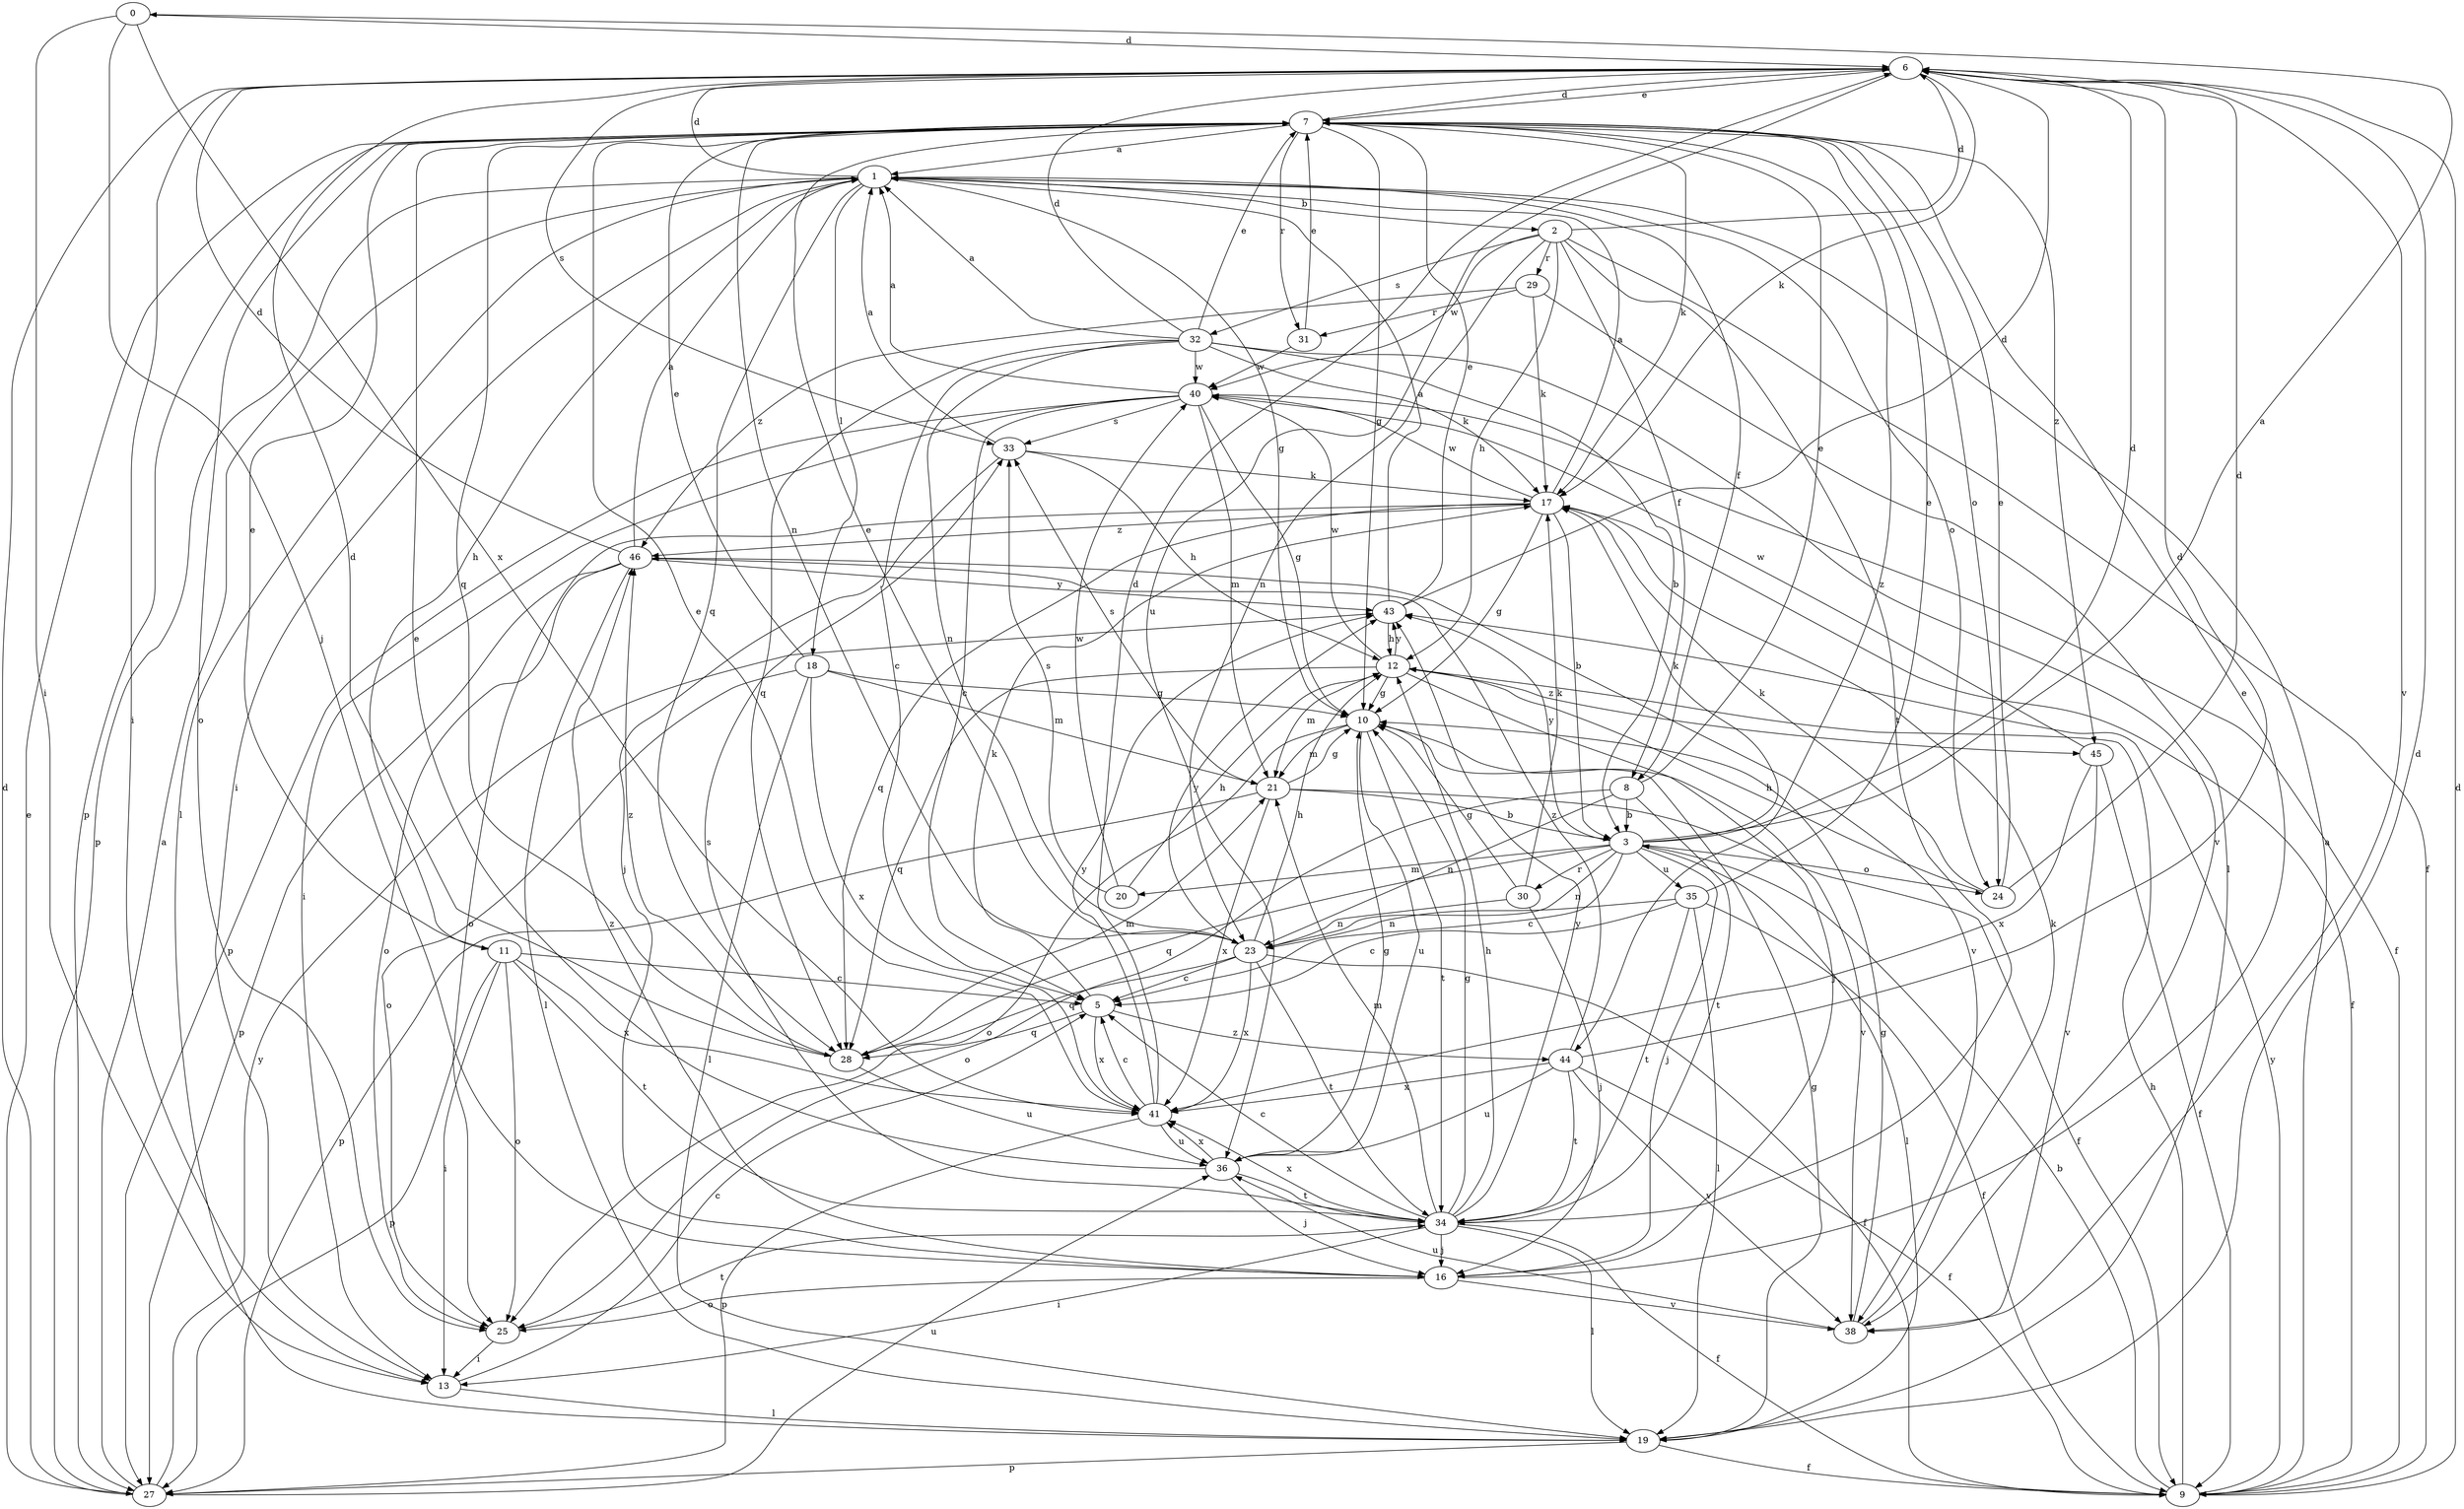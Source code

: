 strict digraph  {
0;
1;
2;
3;
5;
6;
7;
8;
9;
10;
11;
12;
13;
16;
17;
18;
19;
20;
21;
23;
24;
25;
27;
28;
29;
30;
31;
32;
33;
34;
35;
36;
38;
40;
41;
43;
44;
45;
46;
0 -> 6  [label=d];
0 -> 13  [label=i];
0 -> 16  [label=j];
0 -> 41  [label=x];
1 -> 2  [label=b];
1 -> 6  [label=d];
1 -> 8  [label=f];
1 -> 10  [label=g];
1 -> 11  [label=h];
1 -> 13  [label=i];
1 -> 18  [label=l];
1 -> 19  [label=l];
1 -> 24  [label=o];
1 -> 27  [label=p];
1 -> 28  [label=q];
2 -> 6  [label=d];
2 -> 8  [label=f];
2 -> 9  [label=f];
2 -> 12  [label=h];
2 -> 23  [label=n];
2 -> 29  [label=r];
2 -> 32  [label=s];
2 -> 34  [label=t];
2 -> 40  [label=w];
3 -> 0  [label=a];
3 -> 5  [label=c];
3 -> 6  [label=d];
3 -> 16  [label=j];
3 -> 17  [label=k];
3 -> 19  [label=l];
3 -> 20  [label=m];
3 -> 23  [label=n];
3 -> 24  [label=o];
3 -> 28  [label=q];
3 -> 30  [label=r];
3 -> 35  [label=u];
3 -> 43  [label=y];
5 -> 17  [label=k];
5 -> 28  [label=q];
5 -> 41  [label=x];
5 -> 44  [label=z];
6 -> 7  [label=e];
6 -> 13  [label=i];
6 -> 17  [label=k];
6 -> 33  [label=s];
6 -> 36  [label=u];
6 -> 38  [label=v];
7 -> 1  [label=a];
7 -> 6  [label=d];
7 -> 10  [label=g];
7 -> 17  [label=k];
7 -> 23  [label=n];
7 -> 24  [label=o];
7 -> 25  [label=o];
7 -> 27  [label=p];
7 -> 28  [label=q];
7 -> 31  [label=r];
7 -> 44  [label=z];
7 -> 45  [label=z];
8 -> 3  [label=b];
8 -> 7  [label=e];
8 -> 23  [label=n];
8 -> 25  [label=o];
8 -> 34  [label=t];
9 -> 1  [label=a];
9 -> 3  [label=b];
9 -> 6  [label=d];
9 -> 12  [label=h];
9 -> 43  [label=y];
10 -> 21  [label=m];
10 -> 25  [label=o];
10 -> 34  [label=t];
10 -> 36  [label=u];
10 -> 38  [label=v];
11 -> 5  [label=c];
11 -> 7  [label=e];
11 -> 13  [label=i];
11 -> 25  [label=o];
11 -> 27  [label=p];
11 -> 34  [label=t];
11 -> 41  [label=x];
12 -> 10  [label=g];
12 -> 16  [label=j];
12 -> 21  [label=m];
12 -> 28  [label=q];
12 -> 40  [label=w];
12 -> 43  [label=y];
12 -> 45  [label=z];
13 -> 5  [label=c];
13 -> 19  [label=l];
16 -> 7  [label=e];
16 -> 25  [label=o];
16 -> 38  [label=v];
16 -> 46  [label=z];
17 -> 1  [label=a];
17 -> 3  [label=b];
17 -> 9  [label=f];
17 -> 10  [label=g];
17 -> 25  [label=o];
17 -> 28  [label=q];
17 -> 40  [label=w];
17 -> 46  [label=z];
18 -> 7  [label=e];
18 -> 10  [label=g];
18 -> 19  [label=l];
18 -> 21  [label=m];
18 -> 25  [label=o];
18 -> 41  [label=x];
19 -> 6  [label=d];
19 -> 9  [label=f];
19 -> 10  [label=g];
19 -> 27  [label=p];
20 -> 12  [label=h];
20 -> 33  [label=s];
20 -> 40  [label=w];
21 -> 3  [label=b];
21 -> 9  [label=f];
21 -> 10  [label=g];
21 -> 27  [label=p];
21 -> 33  [label=s];
21 -> 41  [label=x];
23 -> 5  [label=c];
23 -> 7  [label=e];
23 -> 9  [label=f];
23 -> 12  [label=h];
23 -> 28  [label=q];
23 -> 34  [label=t];
23 -> 41  [label=x];
23 -> 43  [label=y];
24 -> 6  [label=d];
24 -> 7  [label=e];
24 -> 12  [label=h];
24 -> 17  [label=k];
25 -> 13  [label=i];
25 -> 34  [label=t];
27 -> 1  [label=a];
27 -> 6  [label=d];
27 -> 7  [label=e];
27 -> 36  [label=u];
27 -> 43  [label=y];
28 -> 6  [label=d];
28 -> 21  [label=m];
28 -> 36  [label=u];
28 -> 46  [label=z];
29 -> 17  [label=k];
29 -> 19  [label=l];
29 -> 31  [label=r];
29 -> 46  [label=z];
30 -> 10  [label=g];
30 -> 16  [label=j];
30 -> 17  [label=k];
30 -> 23  [label=n];
31 -> 7  [label=e];
31 -> 40  [label=w];
32 -> 1  [label=a];
32 -> 3  [label=b];
32 -> 5  [label=c];
32 -> 6  [label=d];
32 -> 7  [label=e];
32 -> 17  [label=k];
32 -> 23  [label=n];
32 -> 28  [label=q];
32 -> 38  [label=v];
32 -> 40  [label=w];
33 -> 1  [label=a];
33 -> 12  [label=h];
33 -> 16  [label=j];
33 -> 17  [label=k];
34 -> 5  [label=c];
34 -> 9  [label=f];
34 -> 10  [label=g];
34 -> 12  [label=h];
34 -> 13  [label=i];
34 -> 16  [label=j];
34 -> 19  [label=l];
34 -> 21  [label=m];
34 -> 33  [label=s];
34 -> 41  [label=x];
34 -> 43  [label=y];
35 -> 5  [label=c];
35 -> 7  [label=e];
35 -> 9  [label=f];
35 -> 19  [label=l];
35 -> 23  [label=n];
35 -> 34  [label=t];
36 -> 7  [label=e];
36 -> 10  [label=g];
36 -> 16  [label=j];
36 -> 34  [label=t];
36 -> 41  [label=x];
38 -> 10  [label=g];
38 -> 17  [label=k];
38 -> 36  [label=u];
40 -> 1  [label=a];
40 -> 5  [label=c];
40 -> 9  [label=f];
40 -> 10  [label=g];
40 -> 13  [label=i];
40 -> 21  [label=m];
40 -> 27  [label=p];
40 -> 33  [label=s];
41 -> 5  [label=c];
41 -> 6  [label=d];
41 -> 7  [label=e];
41 -> 27  [label=p];
41 -> 36  [label=u];
41 -> 43  [label=y];
43 -> 1  [label=a];
43 -> 6  [label=d];
43 -> 7  [label=e];
43 -> 12  [label=h];
44 -> 6  [label=d];
44 -> 9  [label=f];
44 -> 34  [label=t];
44 -> 36  [label=u];
44 -> 38  [label=v];
44 -> 41  [label=x];
44 -> 46  [label=z];
45 -> 9  [label=f];
45 -> 38  [label=v];
45 -> 40  [label=w];
45 -> 41  [label=x];
46 -> 1  [label=a];
46 -> 6  [label=d];
46 -> 19  [label=l];
46 -> 25  [label=o];
46 -> 27  [label=p];
46 -> 38  [label=v];
46 -> 43  [label=y];
}
